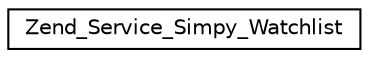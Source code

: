 digraph G
{
  edge [fontname="Helvetica",fontsize="10",labelfontname="Helvetica",labelfontsize="10"];
  node [fontname="Helvetica",fontsize="10",shape=record];
  rankdir="LR";
  Node1 [label="Zend_Service_Simpy_Watchlist",height=0.2,width=0.4,color="black", fillcolor="white", style="filled",URL="$class_zend___service___simpy___watchlist.html"];
}
